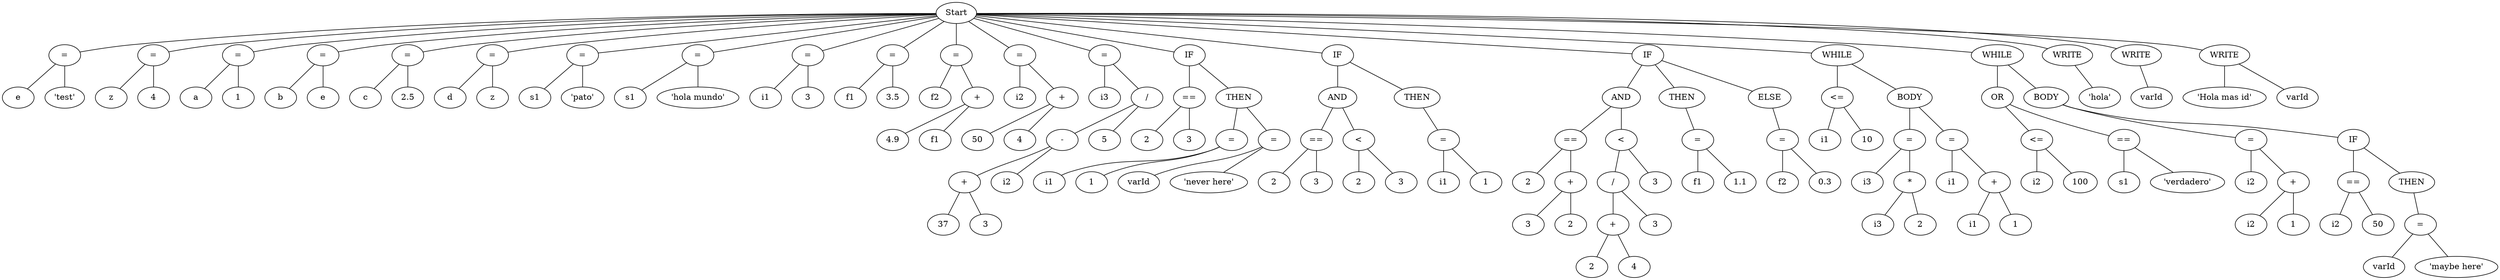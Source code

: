graph G {node_start [label="Start"]
nodo_426673762 [label="="]
node_start -- nodo_426673762
nodo_578906490 [label="e"]
nodo_426673762 -- nodo_578906490
nodo_2042157765 [label="'test'"]
nodo_426673762 -- nodo_2042157765
nodo_1859484717 [label="="]
node_start -- nodo_1859484717
nodo_56994307 [label="z"]
nodo_1859484717 -- nodo_56994307
nodo_713480620 [label="4"]
nodo_1859484717 -- nodo_713480620
nodo_366428363 [label="="]
node_start -- nodo_366428363
nodo_1353081416 [label="a"]
nodo_366428363 -- nodo_1353081416
nodo_2126376941 [label="1"]
nodo_366428363 -- nodo_2126376941
nodo_1659507247 [label="="]
node_start -- nodo_1659507247
nodo_1301600161 [label="b"]
nodo_1659507247 -- nodo_1301600161
nodo_776165497 [label="e"]
nodo_1659507247 -- nodo_776165497
nodo_1058015451 [label="="]
node_start -- nodo_1058015451
nodo_223944316 [label="c"]
nodo_1058015451 -- nodo_223944316
nodo_1713105321 [label="2.5"]
nodo_1058015451 -- nodo_1713105321
nodo_1378874755 [label="="]
node_start -- nodo_1378874755
nodo_1841719757 [label="d"]
nodo_1378874755 -- nodo_1841719757
nodo_682176759 [label="z"]
nodo_1378874755 -- nodo_682176759
nodo_289854186 [label="="]
node_start -- nodo_289854186
nodo_1013497516 [label="s1"]
nodo_289854186 -- nodo_1013497516
nodo_1656627437 [label="'pato'"]
nodo_289854186 -- nodo_1656627437
nodo_57776837 [label="="]
node_start -- nodo_57776837
nodo_612878787 [label="s1"]
nodo_57776837 -- nodo_612878787
nodo_1575194145 [label="'hola mundo'"]
nodo_57776837 -- nodo_1575194145
nodo_1313432632 [label="="]
node_start -- nodo_1313432632
nodo_1096902790 [label="i1"]
nodo_1313432632 -- nodo_1096902790
nodo_1538422968 [label="3"]
nodo_1313432632 -- nodo_1538422968
nodo_450979689 [label="="]
node_start -- nodo_450979689
nodo_520927401 [label="f1"]
nodo_450979689 -- nodo_520927401
nodo_1432602262 [label="3.5"]
nodo_450979689 -- nodo_1432602262
nodo_500958010 [label="="]
node_start -- nodo_500958010
nodo_211281351 [label="f2"]
nodo_500958010 -- nodo_211281351
nodo_1982127372 [label="+"]
nodo_500958010 -- nodo_1982127372
nodo_1027142184 [label="4.9"]
nodo_1982127372 -- nodo_1027142184
nodo_1082188646 [label="f1"]
nodo_1982127372 -- nodo_1082188646
nodo_1938460524 [label="="]
node_start -- nodo_1938460524
nodo_588701868 [label="i2"]
nodo_1938460524 -- nodo_588701868
nodo_1497755476 [label="+"]
nodo_1938460524 -- nodo_1497755476
nodo_513387721 [label="50"]
nodo_1497755476 -- nodo_513387721
nodo_969912729 [label="4"]
nodo_1497755476 -- nodo_969912729
nodo_768095628 [label="="]
node_start -- nodo_768095628
nodo_1535201326 [label="i3"]
nodo_768095628 -- nodo_1535201326
nodo_145576051 [label="/"]
nodo_768095628 -- nodo_145576051
nodo_1277848454 [label="-"]
nodo_145576051 -- nodo_1277848454
nodo_547505114 [label="+"]
nodo_1277848454 -- nodo_547505114
nodo_1903388608 [label="37"]
nodo_547505114 -- nodo_1903388608
nodo_322936661 [label="3"]
nodo_547505114 -- nodo_322936661
nodo_215392495 [label="i2"]
nodo_1277848454 -- nodo_215392495
nodo_1045990972 [label="5"]
nodo_145576051 -- nodo_1045990972
nodo_1417651024 [label="IF"]
node_start -- nodo_1417651024
nodo_45962736 [label="=="]
nodo_1417651024 -- nodo_45962736
nodo_2020475637 [label="2"]
nodo_45962736 -- nodo_2020475637
nodo_1369590667 [label="3"]
nodo_45962736 -- nodo_1369590667
nodo_1077668529 [label="THEN"]
nodo_1417651024 -- nodo_1077668529
nodo_675358099 [label="="]
nodo_1077668529 -- nodo_675358099
nodo_540079044 [label="i1"]
nodo_675358099 -- nodo_540079044
nodo_1661803098 [label="1"]
nodo_675358099 -- nodo_1661803098
nodo_2096892648 [label="="]
nodo_1077668529 -- nodo_2096892648
nodo_1571870041 [label="varId"]
nodo_2096892648 -- nodo_1571870041
nodo_2058986488 [label="'never here'"]
nodo_2096892648 -- nodo_2058986488
nodo_1911400767 [label="IF"]
node_start -- nodo_1911400767
nodo_1843021472 [label="AND"]
nodo_1911400767 -- nodo_1843021472
nodo_907762783 [label="=="]
nodo_1843021472 -- nodo_907762783
nodo_25861895 [label="2"]
nodo_907762783 -- nodo_25861895
nodo_489843288 [label="3"]
nodo_907762783 -- nodo_489843288
nodo_585285656 [label="<"]
nodo_1843021472 -- nodo_585285656
nodo_1324849599 [label="2"]
nodo_585285656 -- nodo_1324849599
nodo_466638273 [label="3"]
nodo_585285656 -- nodo_466638273
nodo_356420681 [label="THEN"]
nodo_1911400767 -- nodo_356420681
nodo_568880374 [label="="]
nodo_356420681 -- nodo_568880374
nodo_1403007765 [label="i1"]
nodo_568880374 -- nodo_1403007765
nodo_1254562557 [label="1"]
nodo_568880374 -- nodo_1254562557
nodo_729451304 [label="IF"]
node_start -- nodo_729451304
nodo_1234685293 [label="AND"]
nodo_729451304 -- nodo_1234685293
nodo_469596113 [label="=="]
nodo_1234685293 -- nodo_469596113
nodo_1772062369 [label="2"]
nodo_469596113 -- nodo_1772062369
nodo_381907825 [label="+"]
nodo_469596113 -- nodo_381907825
nodo_1632122977 [label="3"]
nodo_381907825 -- nodo_1632122977
nodo_293312614 [label="2"]
nodo_381907825 -- nodo_293312614
nodo_79998566 [label="<"]
nodo_1234685293 -- nodo_79998566
nodo_152116596 [label="/"]
nodo_79998566 -- nodo_152116596
nodo_691709703 [label="+"]
nodo_152116596 -- nodo_691709703
nodo_1691329262 [label="2"]
nodo_691709703 -- nodo_1691329262
nodo_1171888015 [label="4"]
nodo_691709703 -- nodo_1171888015
nodo_1151523069 [label="3"]
nodo_152116596 -- nodo_1151523069
nodo_953966065 [label="3"]
nodo_79998566 -- nodo_953966065
nodo_563953878 [label="THEN"]
nodo_729451304 -- nodo_563953878
nodo_678547077 [label="="]
nodo_563953878 -- nodo_678547077
nodo_2059832902 [label="f1"]
nodo_678547077 -- nodo_2059832902
nodo_548366138 [label="1.1"]
nodo_678547077 -- nodo_548366138
nodo_1811875849 [label="ELSE"]
nodo_729451304 -- nodo_1811875849
nodo_1306326549 [label="="]
nodo_1811875849 -- nodo_1306326549
nodo_52880726 [label="f2"]
nodo_1306326549 -- nodo_52880726
nodo_1491850431 [label="0.3"]
nodo_1306326549 -- nodo_1491850431
nodo_1262956779 [label="WHILE"]
node_start -- nodo_1262956779
nodo_1438211819 [label="<="]
nodo_1262956779 -- nodo_1438211819
nodo_1399928527 [label="i1"]
nodo_1438211819 -- nodo_1399928527
nodo_558072866 [label="10"]
nodo_1438211819 -- nodo_558072866
nodo_1215628441 [label="BODY"]
nodo_1262956779 -- nodo_1215628441
nodo_1470387578 [label="="]
nodo_1215628441 -- nodo_1470387578
nodo_221894159 [label="i3"]
nodo_1470387578 -- nodo_221894159
nodo_811999518 [label="*"]
nodo_1470387578 -- nodo_811999518
nodo_1347926599 [label="i3"]
nodo_811999518 -- nodo_1347926599
nodo_623721138 [label="2"]
nodo_811999518 -- nodo_623721138
nodo_1718032822 [label="="]
nodo_1215628441 -- nodo_1718032822
nodo_1728625333 [label="i1"]
nodo_1718032822 -- nodo_1728625333
nodo_174104977 [label="+"]
nodo_1718032822 -- nodo_174104977
nodo_1188360901 [label="i1"]
nodo_174104977 -- nodo_1188360901
nodo_413202688 [label="1"]
nodo_174104977 -- nodo_413202688
nodo_987702707 [label="WHILE"]
node_start -- nodo_987702707
nodo_901539664 [label="OR"]
nodo_987702707 -- nodo_901539664
nodo_1411381752 [label="<="]
nodo_901539664 -- nodo_1411381752
nodo_1273524866 [label="i2"]
nodo_1411381752 -- nodo_1273524866
nodo_148452593 [label="100"]
nodo_1411381752 -- nodo_148452593
nodo_1586054237 [label="=="]
nodo_901539664 -- nodo_1586054237
nodo_1970447949 [label="s1"]
nodo_1586054237 -- nodo_1970447949
nodo_2097591811 [label="'verdadero'"]
nodo_1586054237 -- nodo_2097591811
nodo_1010400238 [label="BODY"]
nodo_987702707 -- nodo_1010400238
nodo_679902104 [label="="]
nodo_1010400238 -- nodo_679902104
nodo_1210511371 [label="i2"]
nodo_679902104 -- nodo_1210511371
nodo_14217634 [label="+"]
nodo_679902104 -- nodo_14217634
nodo_2009664604 [label="i2"]
nodo_14217634 -- nodo_2009664604
nodo_1820910470 [label="1"]
nodo_14217634 -- nodo_1820910470
nodo_332521652 [label="IF"]
nodo_1010400238 -- nodo_332521652
nodo_1800870821 [label="=="]
nodo_332521652 -- nodo_1800870821
nodo_1088962970 [label="i2"]
nodo_1800870821 -- nodo_1088962970
nodo_1545653619 [label="50"]
nodo_1800870821 -- nodo_1545653619
nodo_303632212 [label="THEN"]
nodo_332521652 -- nodo_303632212
nodo_1103148161 [label="="]
nodo_303632212 -- nodo_1103148161
nodo_1135004082 [label="varId"]
nodo_1103148161 -- nodo_1135004082
nodo_423088096 [label="'maybe here'"]
nodo_1103148161 -- nodo_423088096
nodo_1133379645 [label="WRITE"]
node_start -- nodo_1133379645
nodo_128893041 [label="'hola'"]
nodo_1133379645 -- nodo_128893041
nodo_1924162159 [label="WRITE"]
node_start -- nodo_1924162159
nodo_1432349462 [label="varId"]
nodo_1924162159 -- nodo_1432349462
nodo_1717802600 [label="WRITE"]
node_start -- nodo_1717802600
nodo_390037405 [label="'Hola mas id'"]
nodo_1717802600 -- nodo_390037405
nodo_1718473743 [label="varId"]
nodo_1717802600 -- nodo_1718473743
}

